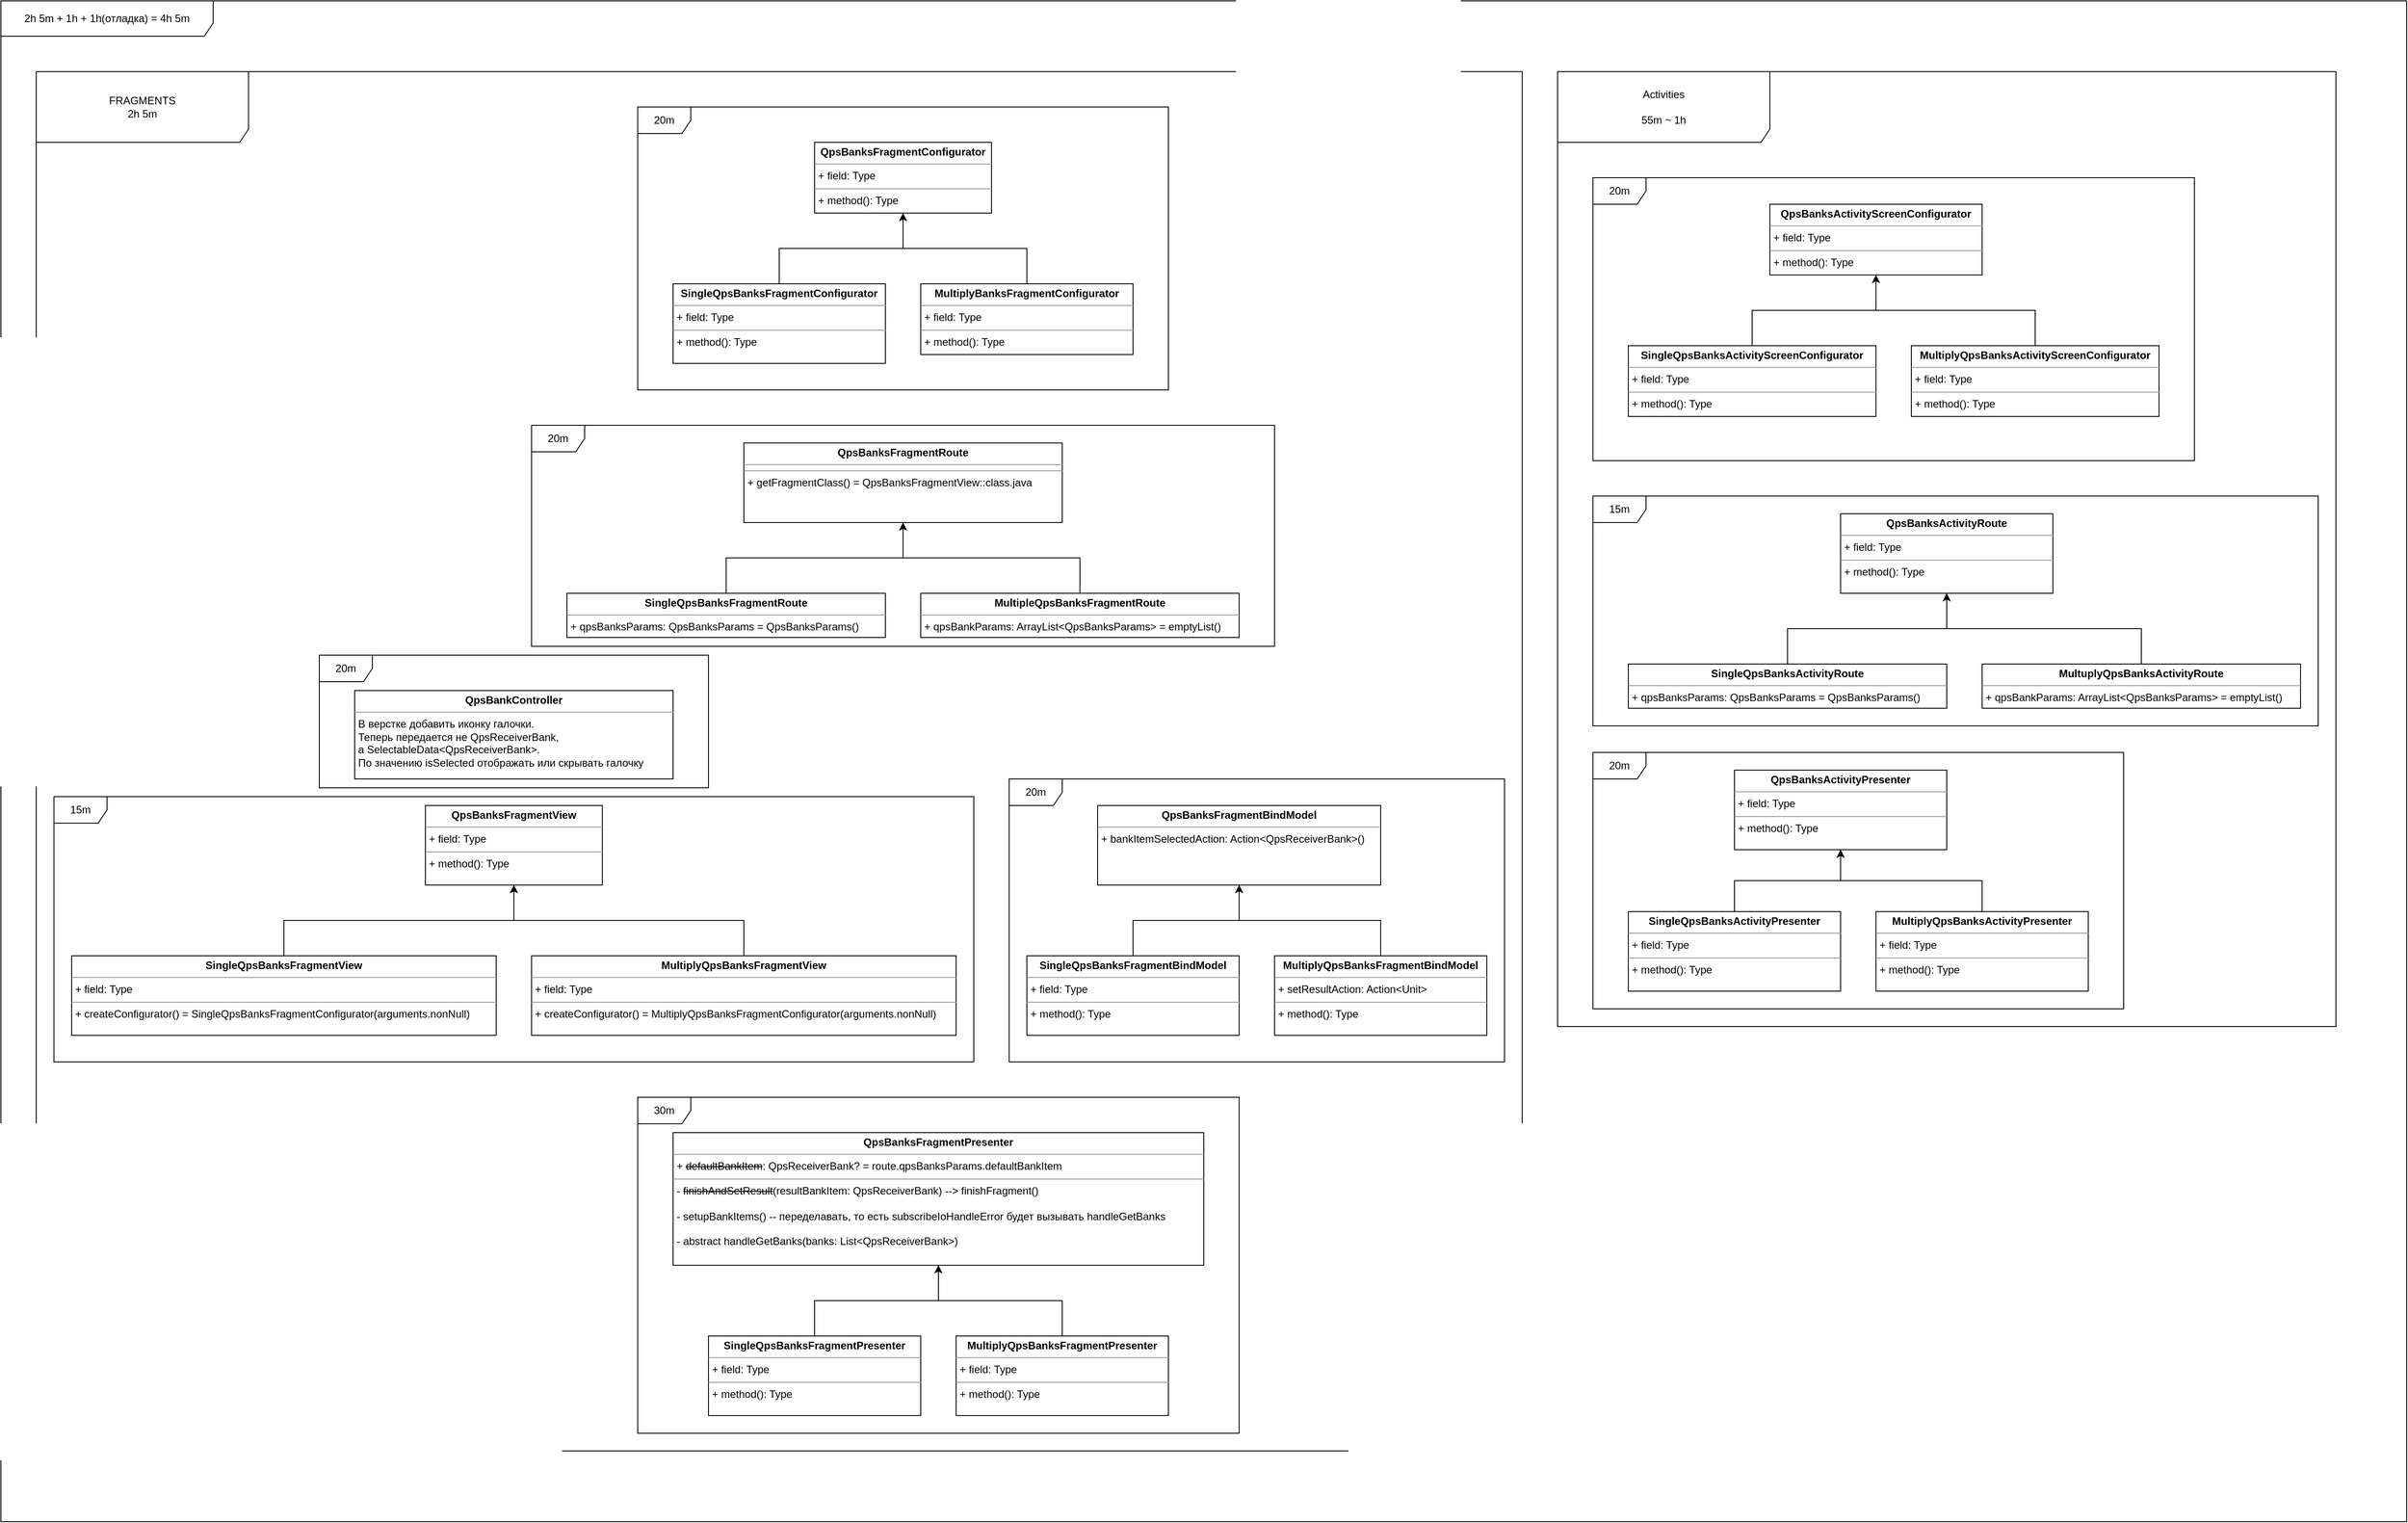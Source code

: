 <mxfile version="15.6.8" type="github">
  <diagram id="r8R11DE93iB3vhH_Gn6m" name="Page-1">
    <mxGraphModel dx="7388" dy="4188" grid="1" gridSize="10" guides="1" tooltips="1" connect="1" arrows="1" fold="1" page="1" pageScale="1" pageWidth="850" pageHeight="1100" math="0" shadow="0">
      <root>
        <mxCell id="0" />
        <mxCell id="1" parent="0" />
        <mxCell id="GFjxQB8X3qzK79HojOMt-28" value="&lt;div&gt;FRAGMENTS&lt;/div&gt;2h 5m" style="shape=umlFrame;whiteSpace=wrap;html=1;width=240;height=80;" vertex="1" parent="1">
          <mxGeometry x="-880" y="-520" width="1680" height="1560" as="geometry" />
        </mxCell>
        <mxCell id="GFjxQB8X3qzK79HojOMt-38" value="&lt;p style=&quot;margin: 0px ; margin-top: 4px ; text-align: center&quot;&gt;&lt;b&gt;QpsBanksFragmentView&lt;/b&gt;&lt;/p&gt;&lt;hr size=&quot;1&quot;&gt;&lt;p style=&quot;margin: 0px ; margin-left: 4px&quot;&gt;+ field: Type&lt;br&gt;&lt;/p&gt;&lt;hr size=&quot;1&quot;&gt;&lt;p style=&quot;margin: 0px ; margin-left: 4px&quot;&gt;+ method(): Type&lt;/p&gt;" style="verticalAlign=top;align=left;overflow=fill;fontSize=12;fontFamily=Helvetica;html=1;" vertex="1" parent="1">
          <mxGeometry x="-440" y="310" width="200" height="90" as="geometry" />
        </mxCell>
        <mxCell id="GFjxQB8X3qzK79HojOMt-39" value="&lt;p style=&quot;margin: 0px ; margin-top: 4px ; text-align: center&quot;&gt;&lt;b&gt;QpsBanksFragmentBindModel&lt;/b&gt;&lt;/p&gt;&lt;hr size=&quot;1&quot;&gt;&lt;p style=&quot;margin: 0px ; margin-left: 4px&quot;&gt;+ bankItemSelectedAction: Action&amp;lt;QpsReceiverBank&amp;gt;()&lt;/p&gt;" style="verticalAlign=top;align=left;overflow=fill;fontSize=12;fontFamily=Helvetica;html=1;" vertex="1" parent="1">
          <mxGeometry x="320" y="310" width="320" height="90" as="geometry" />
        </mxCell>
        <mxCell id="GFjxQB8X3qzK79HojOMt-40" value="&lt;p style=&quot;margin: 0px ; margin-top: 4px ; text-align: center&quot;&gt;&lt;b&gt;QpsBanksFragmentRoute&lt;/b&gt;&lt;/p&gt;&lt;hr size=&quot;1&quot;&gt;&lt;hr size=&quot;1&quot;&gt;&lt;p style=&quot;margin: 0px ; margin-left: 4px&quot;&gt;+ getFragmentClass() = QpsBanksFragmentView::class.java&lt;/p&gt;" style="verticalAlign=top;align=left;overflow=fill;fontSize=12;fontFamily=Helvetica;html=1;" vertex="1" parent="1">
          <mxGeometry x="-80" y="-100" width="360" height="90" as="geometry" />
        </mxCell>
        <mxCell id="GFjxQB8X3qzK79HojOMt-41" value="&lt;p style=&quot;margin: 0px ; margin-top: 4px ; text-align: center&quot;&gt;&lt;b&gt;QpsBanksFragmentPresenter&lt;/b&gt;&lt;/p&gt;&lt;hr size=&quot;1&quot;&gt;&lt;p style=&quot;margin: 0px ; margin-left: 4px&quot;&gt;+ &lt;strike&gt;defaultBankItem&lt;/strike&gt;: QpsReceiverBank? = route.qpsBanksParams.defaultBankItem&lt;/p&gt;&lt;hr size=&quot;1&quot;&gt;&lt;p style=&quot;margin: 0px ; margin-left: 4px&quot;&gt;- &lt;strike&gt;finishAndSetResult&lt;/strike&gt;(resultBankItem: QpsReceiverBank) --&amp;gt; finishFragment()&lt;br&gt;&lt;br&gt;- setupBankItems() -- переделавать, то есть subscribeIoHandleError будет вызывать handleGetBanks&lt;br&gt;&lt;br&gt;- abstract handleGetBanks(banks: List&amp;lt;QpsReceiverBank&amp;gt;)&lt;/p&gt;" style="verticalAlign=top;align=left;overflow=fill;fontSize=12;fontFamily=Helvetica;html=1;" vertex="1" parent="1">
          <mxGeometry x="-160" y="680" width="600" height="150" as="geometry" />
        </mxCell>
        <mxCell id="GFjxQB8X3qzK79HojOMt-42" style="edgeStyle=orthogonalEdgeStyle;rounded=0;orthogonalLoop=1;jettySize=auto;html=1;entryX=0.5;entryY=1;entryDx=0;entryDy=0;" edge="1" parent="1" source="GFjxQB8X3qzK79HojOMt-43" target="GFjxQB8X3qzK79HojOMt-38">
          <mxGeometry relative="1" as="geometry" />
        </mxCell>
        <mxCell id="GFjxQB8X3qzK79HojOMt-43" value="&lt;p style=&quot;margin: 0px ; margin-top: 4px ; text-align: center&quot;&gt;&lt;b&gt;SingleQpsBanksFragmentView&lt;/b&gt;&lt;/p&gt;&lt;hr size=&quot;1&quot;&gt;&lt;p style=&quot;margin: 0px ; margin-left: 4px&quot;&gt;+ field: Type&lt;/p&gt;&lt;hr size=&quot;1&quot;&gt;&lt;p style=&quot;margin: 0px ; margin-left: 4px&quot;&gt;+ createConfigurator() = SingleQpsBanksFragmentConfigurator(arguments.nonNull)&lt;/p&gt;" style="verticalAlign=top;align=left;overflow=fill;fontSize=12;fontFamily=Helvetica;html=1;" vertex="1" parent="1">
          <mxGeometry x="-840" y="480" width="480" height="90" as="geometry" />
        </mxCell>
        <mxCell id="GFjxQB8X3qzK79HojOMt-44" value="&lt;p style=&quot;margin: 0px ; margin-top: 4px ; text-align: center&quot;&gt;&lt;b&gt;QpsBankController&lt;/b&gt;&lt;/p&gt;&lt;hr size=&quot;1&quot;&gt;&lt;p style=&quot;margin: 0px ; margin-left: 4px&quot;&gt;В верстке добавить иконку галочки.&lt;/p&gt;&lt;p style=&quot;margin: 0px ; margin-left: 4px&quot;&gt;Теперь передается не QpsReceiverBank, &lt;br&gt;&lt;/p&gt;&lt;p style=&quot;margin: 0px ; margin-left: 4px&quot;&gt;а SelectableData&amp;lt;QpsReceiverBank&amp;gt;. &lt;br&gt;&lt;/p&gt;&lt;p style=&quot;margin: 0px ; margin-left: 4px&quot;&gt;По значению isSelected отображать или скрывать галочку&lt;br&gt;&lt;/p&gt;" style="verticalAlign=top;align=left;overflow=fill;fontSize=12;fontFamily=Helvetica;html=1;" vertex="1" parent="1">
          <mxGeometry x="-520" y="180" width="360" height="100" as="geometry" />
        </mxCell>
        <mxCell id="GFjxQB8X3qzK79HojOMt-45" style="edgeStyle=orthogonalEdgeStyle;rounded=0;orthogonalLoop=1;jettySize=auto;html=1;entryX=0.5;entryY=1;entryDx=0;entryDy=0;" edge="1" parent="1" source="GFjxQB8X3qzK79HojOMt-46" target="GFjxQB8X3qzK79HojOMt-40">
          <mxGeometry relative="1" as="geometry" />
        </mxCell>
        <mxCell id="GFjxQB8X3qzK79HojOMt-46" value="&lt;p style=&quot;margin: 0px ; margin-top: 4px ; text-align: center&quot;&gt;&lt;b&gt;SingleQpsBanksFragmentRoute&lt;/b&gt;&lt;/p&gt;&lt;hr size=&quot;1&quot;&gt;&lt;p style=&quot;margin: 0px ; margin-left: 4px&quot;&gt;+ qpsBanksParams: QpsBanksParams = QpsBanksParams()&lt;/p&gt;&lt;hr size=&quot;1&quot;&gt;" style="verticalAlign=top;align=left;overflow=fill;fontSize=12;fontFamily=Helvetica;html=1;" vertex="1" parent="1">
          <mxGeometry x="-280" y="70" width="360" height="50" as="geometry" />
        </mxCell>
        <mxCell id="GFjxQB8X3qzK79HojOMt-47" style="edgeStyle=orthogonalEdgeStyle;rounded=0;orthogonalLoop=1;jettySize=auto;html=1;entryX=0.5;entryY=1;entryDx=0;entryDy=0;" edge="1" parent="1" source="GFjxQB8X3qzK79HojOMt-48" target="GFjxQB8X3qzK79HojOMt-40">
          <mxGeometry relative="1" as="geometry" />
        </mxCell>
        <mxCell id="GFjxQB8X3qzK79HojOMt-48" value="&lt;p style=&quot;margin: 0px ; margin-top: 4px ; text-align: center&quot;&gt;&lt;b&gt;MultipleQpsBanksFragmentRoute&lt;/b&gt;&lt;/p&gt;&lt;hr size=&quot;1&quot;&gt;&lt;p style=&quot;margin: 0px ; margin-left: 4px&quot;&gt;+ qpsBankParams: ArrayList&amp;lt;QpsBanksParams&amp;gt; = emptyList()&lt;br&gt;&lt;/p&gt;" style="verticalAlign=top;align=left;overflow=fill;fontSize=12;fontFamily=Helvetica;html=1;" vertex="1" parent="1">
          <mxGeometry x="120" y="70" width="360" height="50" as="geometry" />
        </mxCell>
        <mxCell id="GFjxQB8X3qzK79HojOMt-49" style="edgeStyle=orthogonalEdgeStyle;rounded=0;orthogonalLoop=1;jettySize=auto;html=1;entryX=0.5;entryY=1;entryDx=0;entryDy=0;" edge="1" parent="1" source="GFjxQB8X3qzK79HojOMt-50" target="GFjxQB8X3qzK79HojOMt-41">
          <mxGeometry relative="1" as="geometry" />
        </mxCell>
        <mxCell id="GFjxQB8X3qzK79HojOMt-50" value="&lt;p style=&quot;margin: 0px ; margin-top: 4px ; text-align: center&quot;&gt;&lt;b&gt;SingleQpsBanksFragmentPresenter&lt;/b&gt;&lt;/p&gt;&lt;hr size=&quot;1&quot;&gt;&lt;p style=&quot;margin: 0px ; margin-left: 4px&quot;&gt;+ field: Type&lt;/p&gt;&lt;hr size=&quot;1&quot;&gt;&lt;p style=&quot;margin: 0px ; margin-left: 4px&quot;&gt;+ method(): Type&lt;/p&gt;" style="verticalAlign=top;align=left;overflow=fill;fontSize=12;fontFamily=Helvetica;html=1;" vertex="1" parent="1">
          <mxGeometry x="-120" y="910" width="240" height="90" as="geometry" />
        </mxCell>
        <mxCell id="GFjxQB8X3qzK79HojOMt-51" style="edgeStyle=orthogonalEdgeStyle;rounded=0;orthogonalLoop=1;jettySize=auto;html=1;entryX=0.5;entryY=1;entryDx=0;entryDy=0;" edge="1" parent="1" source="GFjxQB8X3qzK79HojOMt-52" target="GFjxQB8X3qzK79HojOMt-41">
          <mxGeometry relative="1" as="geometry" />
        </mxCell>
        <mxCell id="GFjxQB8X3qzK79HojOMt-52" value="&lt;p style=&quot;margin: 0px ; margin-top: 4px ; text-align: center&quot;&gt;&lt;b&gt;MultiplyQpsBanksFragmentPresenter&lt;/b&gt;&lt;/p&gt;&lt;hr size=&quot;1&quot;&gt;&lt;p style=&quot;margin: 0px ; margin-left: 4px&quot;&gt;+ field: Type&lt;/p&gt;&lt;hr size=&quot;1&quot;&gt;&lt;p style=&quot;margin: 0px ; margin-left: 4px&quot;&gt;+ method(): Type&lt;/p&gt;" style="verticalAlign=top;align=left;overflow=fill;fontSize=12;fontFamily=Helvetica;html=1;" vertex="1" parent="1">
          <mxGeometry x="160" y="910" width="240" height="90" as="geometry" />
        </mxCell>
        <mxCell id="GFjxQB8X3qzK79HojOMt-53" style="edgeStyle=orthogonalEdgeStyle;rounded=0;orthogonalLoop=1;jettySize=auto;html=1;entryX=0.5;entryY=1;entryDx=0;entryDy=0;" edge="1" parent="1" source="GFjxQB8X3qzK79HojOMt-54" target="GFjxQB8X3qzK79HojOMt-38">
          <mxGeometry relative="1" as="geometry" />
        </mxCell>
        <mxCell id="GFjxQB8X3qzK79HojOMt-54" value="&lt;p style=&quot;margin: 0px ; margin-top: 4px ; text-align: center&quot;&gt;&lt;b&gt;MultiplyQpsBanksFragmentView&lt;/b&gt;&lt;/p&gt;&lt;hr size=&quot;1&quot;&gt;&lt;p style=&quot;margin: 0px ; margin-left: 4px&quot;&gt;+ field: Type&lt;/p&gt;&lt;hr size=&quot;1&quot;&gt;&lt;p style=&quot;margin: 0px ; margin-left: 4px&quot;&gt;+ createConfigurator() = MultiplyQpsBanksFragmentConfigurator(arguments.nonNull)&lt;/p&gt;" style="verticalAlign=top;align=left;overflow=fill;fontSize=12;fontFamily=Helvetica;html=1;" vertex="1" parent="1">
          <mxGeometry x="-320" y="480" width="480" height="90" as="geometry" />
        </mxCell>
        <mxCell id="GFjxQB8X3qzK79HojOMt-55" style="edgeStyle=orthogonalEdgeStyle;rounded=0;orthogonalLoop=1;jettySize=auto;html=1;entryX=0.5;entryY=1;entryDx=0;entryDy=0;" edge="1" parent="1" source="GFjxQB8X3qzK79HojOMt-56" target="GFjxQB8X3qzK79HojOMt-39">
          <mxGeometry relative="1" as="geometry" />
        </mxCell>
        <mxCell id="GFjxQB8X3qzK79HojOMt-56" value="&lt;p style=&quot;margin: 0px ; margin-top: 4px ; text-align: center&quot;&gt;&lt;b&gt;SingleQpsBanksFragmentBindModel&lt;/b&gt;&lt;/p&gt;&lt;hr size=&quot;1&quot;&gt;&lt;p style=&quot;margin: 0px ; margin-left: 4px&quot;&gt;+ field: Type&lt;/p&gt;&lt;hr size=&quot;1&quot;&gt;&lt;p style=&quot;margin: 0px ; margin-left: 4px&quot;&gt;+ method(): Type&lt;/p&gt;" style="verticalAlign=top;align=left;overflow=fill;fontSize=12;fontFamily=Helvetica;html=1;" vertex="1" parent="1">
          <mxGeometry x="240" y="480" width="240" height="90" as="geometry" />
        </mxCell>
        <mxCell id="GFjxQB8X3qzK79HojOMt-57" style="edgeStyle=orthogonalEdgeStyle;rounded=0;orthogonalLoop=1;jettySize=auto;html=1;entryX=0.5;entryY=1;entryDx=0;entryDy=0;" edge="1" parent="1" source="GFjxQB8X3qzK79HojOMt-58" target="GFjxQB8X3qzK79HojOMt-39">
          <mxGeometry relative="1" as="geometry" />
        </mxCell>
        <mxCell id="GFjxQB8X3qzK79HojOMt-58" value="&lt;p style=&quot;margin: 0px ; margin-top: 4px ; text-align: center&quot;&gt;&lt;b&gt;MultiplyQpsBanksFragmentBindModel&lt;/b&gt;&lt;/p&gt;&lt;hr size=&quot;1&quot;&gt;&lt;p style=&quot;margin: 0px ; margin-left: 4px&quot;&gt;+ setResultAction: Action&amp;lt;Unit&amp;gt;&lt;/p&gt;&lt;hr size=&quot;1&quot;&gt;&lt;p style=&quot;margin: 0px ; margin-left: 4px&quot;&gt;+ method(): Type&lt;/p&gt;" style="verticalAlign=top;align=left;overflow=fill;fontSize=12;fontFamily=Helvetica;html=1;" vertex="1" parent="1">
          <mxGeometry x="520" y="480" width="240" height="90" as="geometry" />
        </mxCell>
        <mxCell id="GFjxQB8X3qzK79HojOMt-59" value="&lt;p style=&quot;margin: 0px ; margin-top: 4px ; text-align: center&quot;&gt;&lt;b&gt;QpsBanksFragmentConfigurator&lt;/b&gt;&lt;/p&gt;&lt;hr size=&quot;1&quot;&gt;&lt;p style=&quot;margin: 0px ; margin-left: 4px&quot;&gt;+ field: Type&lt;/p&gt;&lt;hr size=&quot;1&quot;&gt;&lt;p style=&quot;margin: 0px ; margin-left: 4px&quot;&gt;+ method(): Type&lt;/p&gt;" style="verticalAlign=top;align=left;overflow=fill;fontSize=12;fontFamily=Helvetica;html=1;" vertex="1" parent="1">
          <mxGeometry y="-440" width="200" height="80" as="geometry" />
        </mxCell>
        <mxCell id="GFjxQB8X3qzK79HojOMt-60" style="edgeStyle=orthogonalEdgeStyle;rounded=0;orthogonalLoop=1;jettySize=auto;html=1;entryX=0.5;entryY=1;entryDx=0;entryDy=0;" edge="1" parent="1" source="GFjxQB8X3qzK79HojOMt-61" target="GFjxQB8X3qzK79HojOMt-59">
          <mxGeometry relative="1" as="geometry" />
        </mxCell>
        <mxCell id="GFjxQB8X3qzK79HojOMt-61" value="&lt;p style=&quot;margin: 0px ; margin-top: 4px ; text-align: center&quot;&gt;&lt;b&gt;SingleQpsBanksFragmentConfigurator&lt;/b&gt;&lt;/p&gt;&lt;hr size=&quot;1&quot;&gt;&lt;p style=&quot;margin: 0px ; margin-left: 4px&quot;&gt;+ field: Type&lt;/p&gt;&lt;hr size=&quot;1&quot;&gt;&lt;p style=&quot;margin: 0px ; margin-left: 4px&quot;&gt;+ method(): Type&lt;/p&gt;" style="verticalAlign=top;align=left;overflow=fill;fontSize=12;fontFamily=Helvetica;html=1;" vertex="1" parent="1">
          <mxGeometry x="-160" y="-280" width="240" height="90" as="geometry" />
        </mxCell>
        <mxCell id="GFjxQB8X3qzK79HojOMt-62" style="edgeStyle=orthogonalEdgeStyle;rounded=0;orthogonalLoop=1;jettySize=auto;html=1;entryX=0.5;entryY=1;entryDx=0;entryDy=0;" edge="1" parent="1" source="GFjxQB8X3qzK79HojOMt-63" target="GFjxQB8X3qzK79HojOMt-59">
          <mxGeometry relative="1" as="geometry" />
        </mxCell>
        <mxCell id="GFjxQB8X3qzK79HojOMt-63" value="&lt;p style=&quot;margin: 0px ; margin-top: 4px ; text-align: center&quot;&gt;&lt;b&gt;MultiplyBanksFragmentConfigurator&lt;/b&gt;&lt;/p&gt;&lt;hr size=&quot;1&quot;&gt;&lt;p style=&quot;margin: 0px ; margin-left: 4px&quot;&gt;+ field: Type&lt;/p&gt;&lt;hr size=&quot;1&quot;&gt;&lt;p style=&quot;margin: 0px ; margin-left: 4px&quot;&gt;+ method(): Type&lt;/p&gt;" style="verticalAlign=top;align=left;overflow=fill;fontSize=12;fontFamily=Helvetica;html=1;" vertex="1" parent="1">
          <mxGeometry x="120" y="-280" width="240" height="80" as="geometry" />
        </mxCell>
        <mxCell id="GFjxQB8X3qzK79HojOMt-70" value="&lt;div&gt;Activities&lt;/div&gt;&lt;div&gt;&lt;br&gt;&lt;/div&gt;&lt;div&gt;55m ~ 1h&lt;br&gt;&lt;/div&gt;" style="shape=umlFrame;whiteSpace=wrap;html=1;width=240;height=80;" vertex="1" parent="1">
          <mxGeometry x="840" y="-520" width="880" height="1080" as="geometry" />
        </mxCell>
        <mxCell id="GFjxQB8X3qzK79HojOMt-71" value="&lt;p style=&quot;margin: 0px ; margin-top: 4px ; text-align: center&quot;&gt;&lt;b&gt;QpsBanksActivityPresenter&lt;/b&gt;&lt;/p&gt;&lt;hr size=&quot;1&quot;&gt;&lt;p style=&quot;margin: 0px ; margin-left: 4px&quot;&gt;+ field: Type&lt;/p&gt;&lt;hr size=&quot;1&quot;&gt;&lt;p style=&quot;margin: 0px ; margin-left: 4px&quot;&gt;+ method(): Type&lt;/p&gt;" style="verticalAlign=top;align=left;overflow=fill;fontSize=12;fontFamily=Helvetica;html=1;" vertex="1" parent="1">
          <mxGeometry x="1040" y="270" width="240" height="90" as="geometry" />
        </mxCell>
        <mxCell id="GFjxQB8X3qzK79HojOMt-72" style="edgeStyle=orthogonalEdgeStyle;rounded=0;orthogonalLoop=1;jettySize=auto;html=1;entryX=0.5;entryY=1;entryDx=0;entryDy=0;" edge="1" parent="1" source="GFjxQB8X3qzK79HojOMt-73" target="GFjxQB8X3qzK79HojOMt-71">
          <mxGeometry relative="1" as="geometry" />
        </mxCell>
        <mxCell id="GFjxQB8X3qzK79HojOMt-73" value="&lt;p style=&quot;margin: 0px ; margin-top: 4px ; text-align: center&quot;&gt;&lt;b&gt;SingleQpsBanksActivityPresenter&lt;/b&gt;&lt;/p&gt;&lt;hr size=&quot;1&quot;&gt;&lt;p style=&quot;margin: 0px ; margin-left: 4px&quot;&gt;+ field: Type&lt;/p&gt;&lt;hr size=&quot;1&quot;&gt;&lt;p style=&quot;margin: 0px ; margin-left: 4px&quot;&gt;+ method(): Type&lt;/p&gt;" style="verticalAlign=top;align=left;overflow=fill;fontSize=12;fontFamily=Helvetica;html=1;" vertex="1" parent="1">
          <mxGeometry x="920" y="430" width="240" height="90" as="geometry" />
        </mxCell>
        <mxCell id="GFjxQB8X3qzK79HojOMt-74" style="edgeStyle=orthogonalEdgeStyle;rounded=0;orthogonalLoop=1;jettySize=auto;html=1;entryX=0.5;entryY=1;entryDx=0;entryDy=0;" edge="1" parent="1" source="GFjxQB8X3qzK79HojOMt-75" target="GFjxQB8X3qzK79HojOMt-71">
          <mxGeometry relative="1" as="geometry" />
        </mxCell>
        <mxCell id="GFjxQB8X3qzK79HojOMt-75" value="&lt;p style=&quot;margin: 0px ; margin-top: 4px ; text-align: center&quot;&gt;&lt;b&gt;MultiplyQpsBanksActivityPresenter&lt;/b&gt;&lt;/p&gt;&lt;hr size=&quot;1&quot;&gt;&lt;p style=&quot;margin: 0px ; margin-left: 4px&quot;&gt;+ field: Type&lt;/p&gt;&lt;hr size=&quot;1&quot;&gt;&lt;p style=&quot;margin: 0px ; margin-left: 4px&quot;&gt;+ method(): Type&lt;/p&gt;" style="verticalAlign=top;align=left;overflow=fill;fontSize=12;fontFamily=Helvetica;html=1;" vertex="1" parent="1">
          <mxGeometry x="1200" y="430" width="240" height="90" as="geometry" />
        </mxCell>
        <mxCell id="GFjxQB8X3qzK79HojOMt-76" value="&lt;p style=&quot;margin: 0px ; margin-top: 4px ; text-align: center&quot;&gt;&lt;b&gt;QpsBanksActivityRoute&lt;/b&gt;&lt;/p&gt;&lt;hr size=&quot;1&quot;&gt;&lt;p style=&quot;margin: 0px ; margin-left: 4px&quot;&gt;+ field: Type&lt;/p&gt;&lt;hr size=&quot;1&quot;&gt;&lt;p style=&quot;margin: 0px ; margin-left: 4px&quot;&gt;+ method(): Type&lt;/p&gt;" style="verticalAlign=top;align=left;overflow=fill;fontSize=12;fontFamily=Helvetica;html=1;" vertex="1" parent="1">
          <mxGeometry x="1160" y="-20" width="240" height="90" as="geometry" />
        </mxCell>
        <mxCell id="GFjxQB8X3qzK79HojOMt-77" style="edgeStyle=orthogonalEdgeStyle;rounded=0;orthogonalLoop=1;jettySize=auto;html=1;entryX=0.5;entryY=1;entryDx=0;entryDy=0;" edge="1" parent="1" source="GFjxQB8X3qzK79HojOMt-78" target="GFjxQB8X3qzK79HojOMt-76">
          <mxGeometry relative="1" as="geometry" />
        </mxCell>
        <mxCell id="GFjxQB8X3qzK79HojOMt-78" value="&lt;p style=&quot;margin: 0px ; margin-top: 4px ; text-align: center&quot;&gt;&lt;b&gt;SingleQpsBanksActivityRoute&lt;/b&gt;&lt;/p&gt;&lt;hr size=&quot;1&quot;&gt;&lt;p style=&quot;margin: 0px ; margin-left: 4px&quot;&gt;+ qpsBanksParams: QpsBanksParams = QpsBanksParams()&lt;/p&gt;&lt;hr size=&quot;1&quot;&gt;" style="verticalAlign=top;align=left;overflow=fill;fontSize=12;fontFamily=Helvetica;html=1;" vertex="1" parent="1">
          <mxGeometry x="920" y="150" width="360" height="50" as="geometry" />
        </mxCell>
        <mxCell id="GFjxQB8X3qzK79HojOMt-79" style="edgeStyle=orthogonalEdgeStyle;rounded=0;orthogonalLoop=1;jettySize=auto;html=1;entryX=0.5;entryY=1;entryDx=0;entryDy=0;" edge="1" parent="1" source="GFjxQB8X3qzK79HojOMt-80" target="GFjxQB8X3qzK79HojOMt-76">
          <mxGeometry relative="1" as="geometry" />
        </mxCell>
        <mxCell id="GFjxQB8X3qzK79HojOMt-80" value="&lt;p style=&quot;margin: 0px ; margin-top: 4px ; text-align: center&quot;&gt;&lt;b&gt;MultuplyQpsBanksActivityRoute&lt;/b&gt;&lt;/p&gt;&lt;hr size=&quot;1&quot;&gt;&lt;p style=&quot;margin: 0px ; margin-left: 4px&quot;&gt;+ qpsBankParams: ArrayList&amp;lt;QpsBanksParams&amp;gt; = emptyList()&lt;/p&gt;&lt;hr size=&quot;1&quot;&gt;" style="verticalAlign=top;align=left;overflow=fill;fontSize=12;fontFamily=Helvetica;html=1;" vertex="1" parent="1">
          <mxGeometry x="1320" y="150" width="360" height="50" as="geometry" />
        </mxCell>
        <mxCell id="GFjxQB8X3qzK79HojOMt-81" value="&lt;p style=&quot;margin: 0px ; margin-top: 4px ; text-align: center&quot;&gt;&lt;b&gt;QpsBanksActivityScreenConfigurator&lt;/b&gt;&lt;/p&gt;&lt;hr size=&quot;1&quot;&gt;&lt;p style=&quot;margin: 0px ; margin-left: 4px&quot;&gt;+ field: Type&lt;/p&gt;&lt;hr size=&quot;1&quot;&gt;&lt;p style=&quot;margin: 0px ; margin-left: 4px&quot;&gt;+ method(): Type&lt;/p&gt;" style="verticalAlign=top;align=left;overflow=fill;fontSize=12;fontFamily=Helvetica;html=1;" vertex="1" parent="1">
          <mxGeometry x="1080" y="-370" width="240" height="80" as="geometry" />
        </mxCell>
        <mxCell id="GFjxQB8X3qzK79HojOMt-82" style="edgeStyle=orthogonalEdgeStyle;rounded=0;orthogonalLoop=1;jettySize=auto;html=1;entryX=0.5;entryY=1;entryDx=0;entryDy=0;" edge="1" parent="1" source="GFjxQB8X3qzK79HojOMt-83" target="GFjxQB8X3qzK79HojOMt-81">
          <mxGeometry relative="1" as="geometry" />
        </mxCell>
        <mxCell id="GFjxQB8X3qzK79HojOMt-83" value="&lt;p style=&quot;margin: 0px ; margin-top: 4px ; text-align: center&quot;&gt;&lt;b&gt;SingleQpsBanksActivityScreenConfigurator&lt;/b&gt;&lt;/p&gt;&lt;hr size=&quot;1&quot;&gt;&lt;p style=&quot;margin: 0px ; margin-left: 4px&quot;&gt;+ field: Type&lt;/p&gt;&lt;hr size=&quot;1&quot;&gt;&lt;p style=&quot;margin: 0px ; margin-left: 4px&quot;&gt;+ method(): Type&lt;/p&gt;" style="verticalAlign=top;align=left;overflow=fill;fontSize=12;fontFamily=Helvetica;html=1;" vertex="1" parent="1">
          <mxGeometry x="920" y="-210" width="280" height="80" as="geometry" />
        </mxCell>
        <mxCell id="GFjxQB8X3qzK79HojOMt-84" style="edgeStyle=orthogonalEdgeStyle;rounded=0;orthogonalLoop=1;jettySize=auto;html=1;entryX=0.5;entryY=1;entryDx=0;entryDy=0;" edge="1" parent="1" source="GFjxQB8X3qzK79HojOMt-85" target="GFjxQB8X3qzK79HojOMt-81">
          <mxGeometry relative="1" as="geometry" />
        </mxCell>
        <mxCell id="GFjxQB8X3qzK79HojOMt-85" value="&lt;p style=&quot;margin: 0px ; margin-top: 4px ; text-align: center&quot;&gt;&lt;b&gt;MultiplyQpsBanksActivityScreenConfigurator&lt;/b&gt;&lt;/p&gt;&lt;hr size=&quot;1&quot;&gt;&lt;p style=&quot;margin: 0px ; margin-left: 4px&quot;&gt;+ field: Type&lt;/p&gt;&lt;hr size=&quot;1&quot;&gt;&lt;p style=&quot;margin: 0px ; margin-left: 4px&quot;&gt;+ method(): Type&lt;/p&gt;" style="verticalAlign=top;align=left;overflow=fill;fontSize=12;fontFamily=Helvetica;html=1;" vertex="1" parent="1">
          <mxGeometry x="1240" y="-210" width="280" height="80" as="geometry" />
        </mxCell>
        <mxCell id="GFjxQB8X3qzK79HojOMt-87" value="20m" style="shape=umlFrame;whiteSpace=wrap;html=1;" vertex="1" parent="1">
          <mxGeometry x="-200" y="-480" width="600" height="320" as="geometry" />
        </mxCell>
        <mxCell id="GFjxQB8X3qzK79HojOMt-88" value="20m" style="shape=umlFrame;whiteSpace=wrap;html=1;" vertex="1" parent="1">
          <mxGeometry x="-320" y="-120" width="840" height="250" as="geometry" />
        </mxCell>
        <mxCell id="GFjxQB8X3qzK79HojOMt-89" value="20m" style="shape=umlFrame;whiteSpace=wrap;html=1;" vertex="1" parent="1">
          <mxGeometry x="220" y="280" width="560" height="320" as="geometry" />
        </mxCell>
        <mxCell id="GFjxQB8X3qzK79HojOMt-90" value="30m" style="shape=umlFrame;whiteSpace=wrap;html=1;" vertex="1" parent="1">
          <mxGeometry x="-200" y="640" width="680" height="380" as="geometry" />
        </mxCell>
        <mxCell id="GFjxQB8X3qzK79HojOMt-91" value="15m" style="shape=umlFrame;whiteSpace=wrap;html=1;" vertex="1" parent="1">
          <mxGeometry x="-860" y="300" width="1040" height="300" as="geometry" />
        </mxCell>
        <mxCell id="GFjxQB8X3qzK79HojOMt-92" value="20m" style="shape=umlFrame;whiteSpace=wrap;html=1;" vertex="1" parent="1">
          <mxGeometry x="-560" y="140" width="440" height="150" as="geometry" />
        </mxCell>
        <mxCell id="GFjxQB8X3qzK79HojOMt-93" value="20m" style="shape=umlFrame;whiteSpace=wrap;html=1;" vertex="1" parent="1">
          <mxGeometry x="880" y="-400" width="680" height="320" as="geometry" />
        </mxCell>
        <mxCell id="GFjxQB8X3qzK79HojOMt-94" value="15m" style="shape=umlFrame;whiteSpace=wrap;html=1;" vertex="1" parent="1">
          <mxGeometry x="880" y="-40" width="820" height="260" as="geometry" />
        </mxCell>
        <mxCell id="GFjxQB8X3qzK79HojOMt-95" value="20m" style="shape=umlFrame;whiteSpace=wrap;html=1;" vertex="1" parent="1">
          <mxGeometry x="880" y="250" width="600" height="290" as="geometry" />
        </mxCell>
        <mxCell id="GFjxQB8X3qzK79HojOMt-96" value="2h 5m + 1h + 1h(отладка) = 4h 5m" style="shape=umlFrame;whiteSpace=wrap;html=1;width=240;height=40;" vertex="1" parent="1">
          <mxGeometry x="-920" y="-600" width="2720" height="1720" as="geometry" />
        </mxCell>
      </root>
    </mxGraphModel>
  </diagram>
</mxfile>
